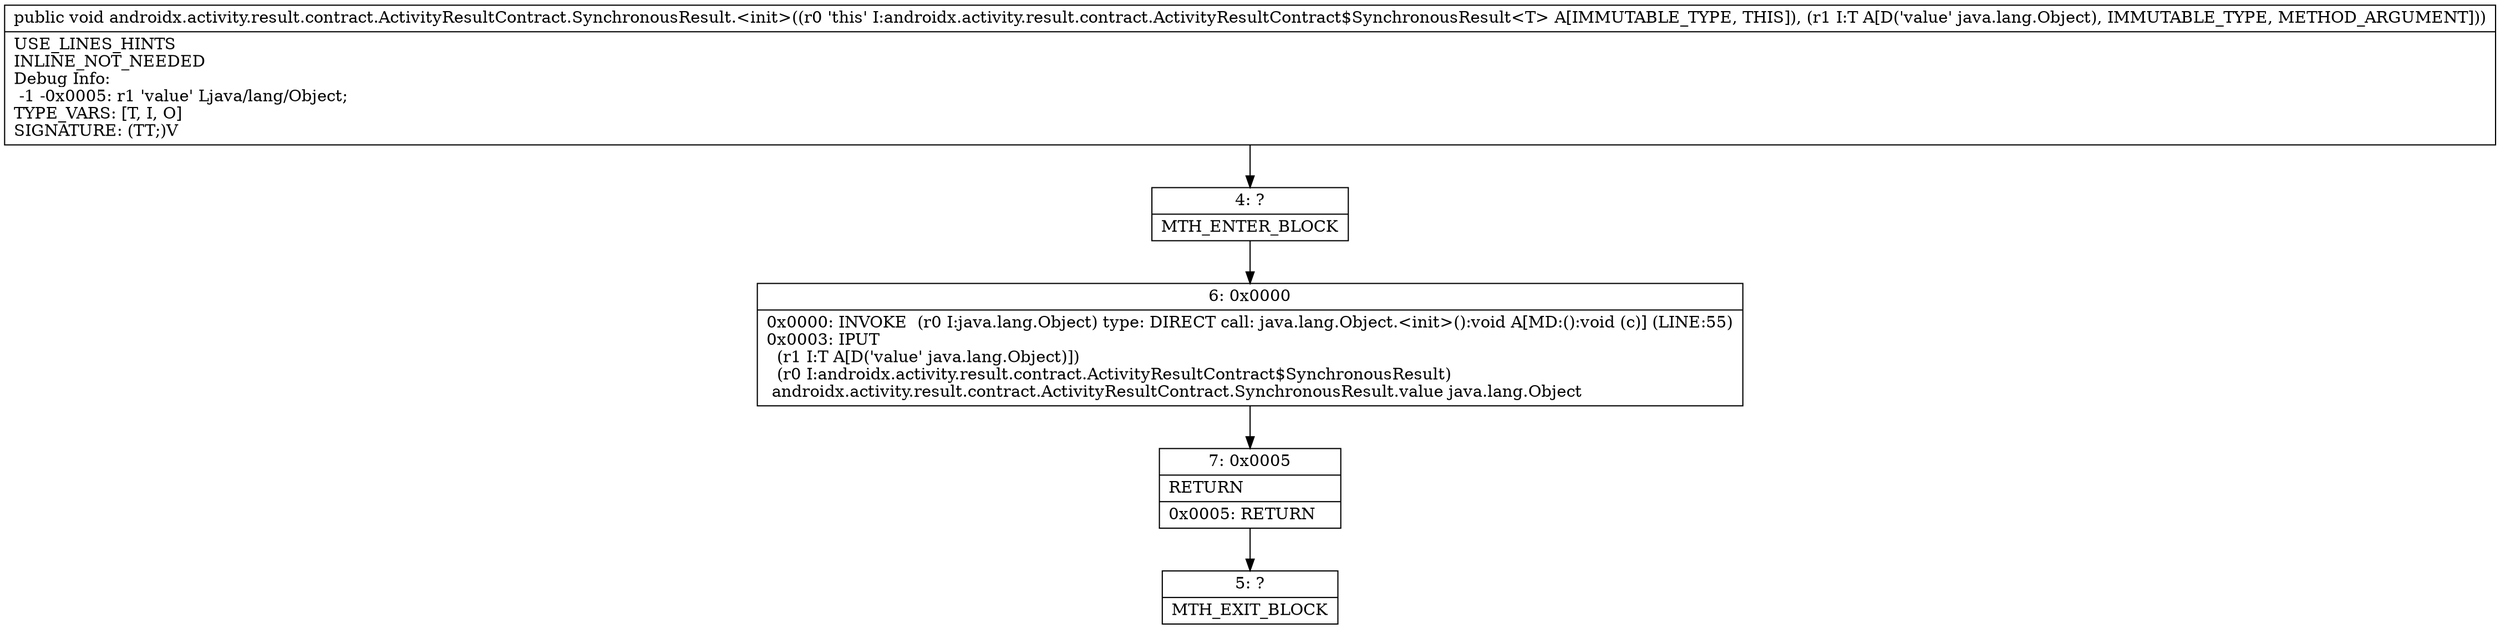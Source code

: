 digraph "CFG forandroidx.activity.result.contract.ActivityResultContract.SynchronousResult.\<init\>(Ljava\/lang\/Object;)V" {
Node_4 [shape=record,label="{4\:\ ?|MTH_ENTER_BLOCK\l}"];
Node_6 [shape=record,label="{6\:\ 0x0000|0x0000: INVOKE  (r0 I:java.lang.Object) type: DIRECT call: java.lang.Object.\<init\>():void A[MD:():void (c)] (LINE:55)\l0x0003: IPUT  \l  (r1 I:T A[D('value' java.lang.Object)])\l  (r0 I:androidx.activity.result.contract.ActivityResultContract$SynchronousResult)\l androidx.activity.result.contract.ActivityResultContract.SynchronousResult.value java.lang.Object \l}"];
Node_7 [shape=record,label="{7\:\ 0x0005|RETURN\l|0x0005: RETURN   \l}"];
Node_5 [shape=record,label="{5\:\ ?|MTH_EXIT_BLOCK\l}"];
MethodNode[shape=record,label="{public void androidx.activity.result.contract.ActivityResultContract.SynchronousResult.\<init\>((r0 'this' I:androidx.activity.result.contract.ActivityResultContract$SynchronousResult\<T\> A[IMMUTABLE_TYPE, THIS]), (r1 I:T A[D('value' java.lang.Object), IMMUTABLE_TYPE, METHOD_ARGUMENT]))  | USE_LINES_HINTS\lINLINE_NOT_NEEDED\lDebug Info:\l  \-1 \-0x0005: r1 'value' Ljava\/lang\/Object;\lTYPE_VARS: [T, I, O]\lSIGNATURE: (TT;)V\l}"];
MethodNode -> Node_4;Node_4 -> Node_6;
Node_6 -> Node_7;
Node_7 -> Node_5;
}

